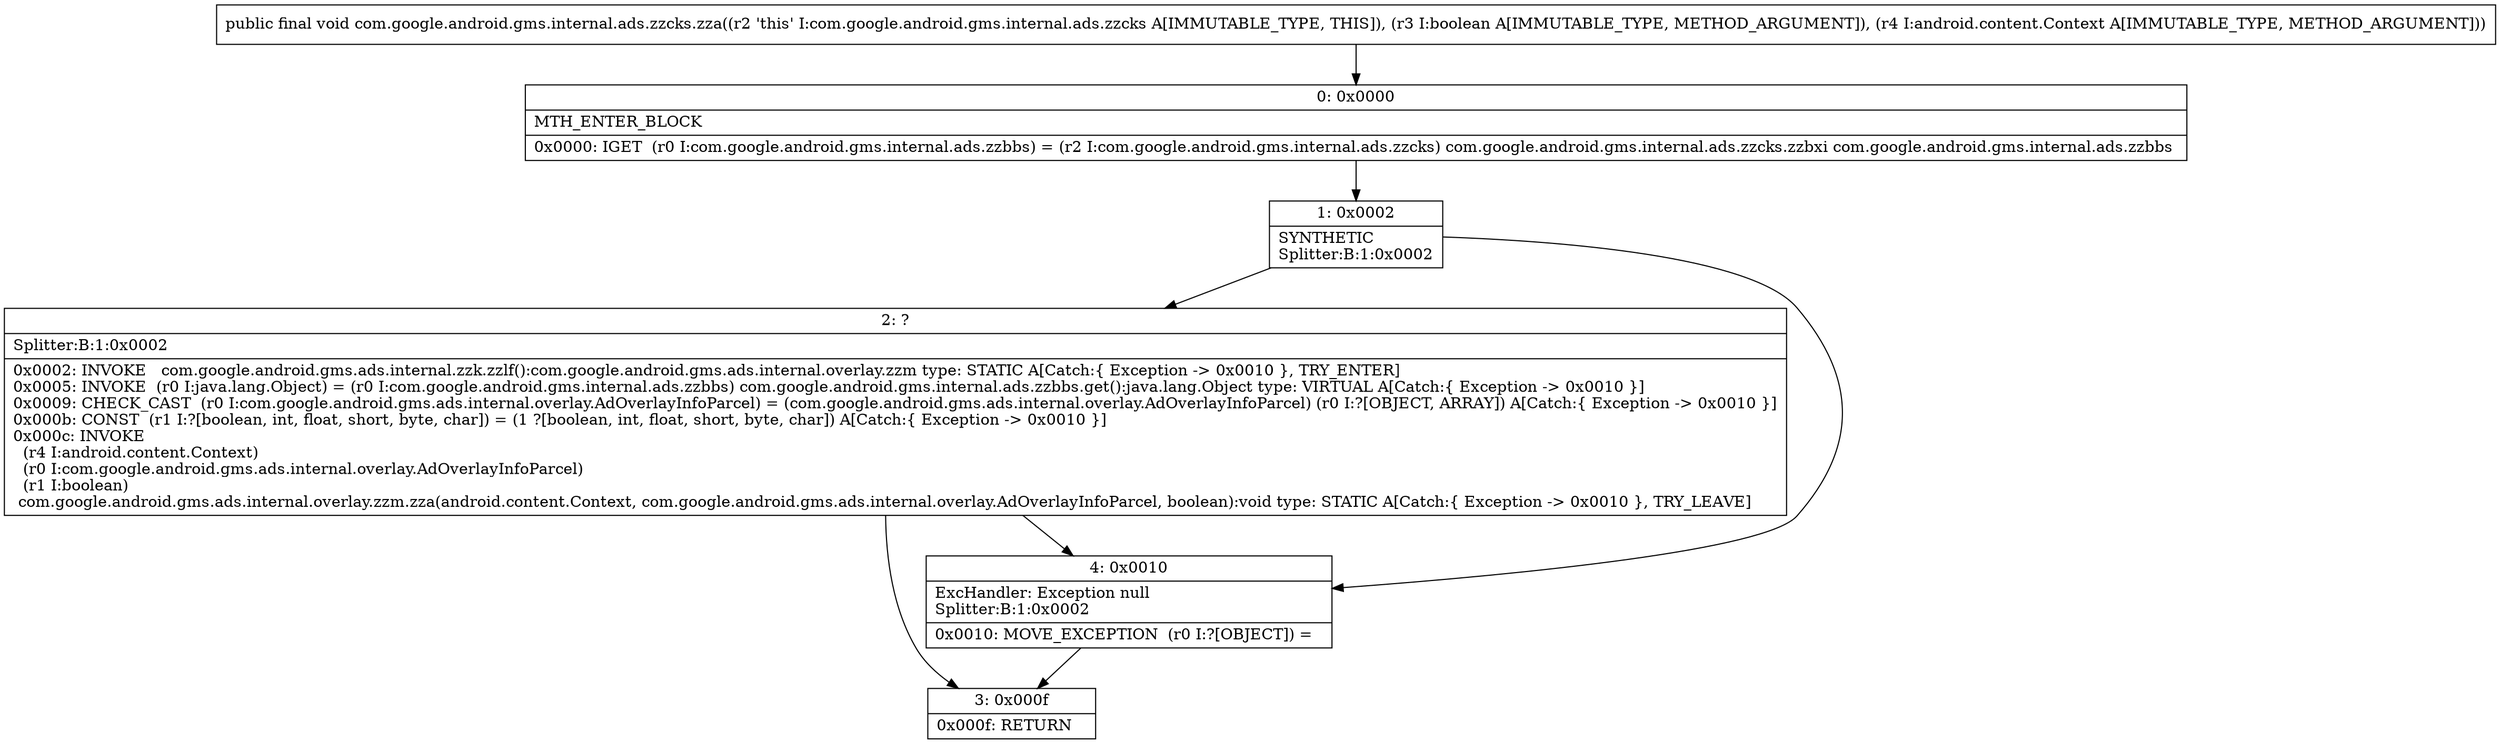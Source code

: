 digraph "CFG forcom.google.android.gms.internal.ads.zzcks.zza(ZLandroid\/content\/Context;)V" {
Node_0 [shape=record,label="{0\:\ 0x0000|MTH_ENTER_BLOCK\l|0x0000: IGET  (r0 I:com.google.android.gms.internal.ads.zzbbs) = (r2 I:com.google.android.gms.internal.ads.zzcks) com.google.android.gms.internal.ads.zzcks.zzbxi com.google.android.gms.internal.ads.zzbbs \l}"];
Node_1 [shape=record,label="{1\:\ 0x0002|SYNTHETIC\lSplitter:B:1:0x0002\l}"];
Node_2 [shape=record,label="{2\:\ ?|Splitter:B:1:0x0002\l|0x0002: INVOKE   com.google.android.gms.ads.internal.zzk.zzlf():com.google.android.gms.ads.internal.overlay.zzm type: STATIC A[Catch:\{ Exception \-\> 0x0010 \}, TRY_ENTER]\l0x0005: INVOKE  (r0 I:java.lang.Object) = (r0 I:com.google.android.gms.internal.ads.zzbbs) com.google.android.gms.internal.ads.zzbbs.get():java.lang.Object type: VIRTUAL A[Catch:\{ Exception \-\> 0x0010 \}]\l0x0009: CHECK_CAST  (r0 I:com.google.android.gms.ads.internal.overlay.AdOverlayInfoParcel) = (com.google.android.gms.ads.internal.overlay.AdOverlayInfoParcel) (r0 I:?[OBJECT, ARRAY]) A[Catch:\{ Exception \-\> 0x0010 \}]\l0x000b: CONST  (r1 I:?[boolean, int, float, short, byte, char]) = (1 ?[boolean, int, float, short, byte, char]) A[Catch:\{ Exception \-\> 0x0010 \}]\l0x000c: INVOKE  \l  (r4 I:android.content.Context)\l  (r0 I:com.google.android.gms.ads.internal.overlay.AdOverlayInfoParcel)\l  (r1 I:boolean)\l com.google.android.gms.ads.internal.overlay.zzm.zza(android.content.Context, com.google.android.gms.ads.internal.overlay.AdOverlayInfoParcel, boolean):void type: STATIC A[Catch:\{ Exception \-\> 0x0010 \}, TRY_LEAVE]\l}"];
Node_3 [shape=record,label="{3\:\ 0x000f|0x000f: RETURN   \l}"];
Node_4 [shape=record,label="{4\:\ 0x0010|ExcHandler: Exception null\lSplitter:B:1:0x0002\l|0x0010: MOVE_EXCEPTION  (r0 I:?[OBJECT]) =  \l}"];
MethodNode[shape=record,label="{public final void com.google.android.gms.internal.ads.zzcks.zza((r2 'this' I:com.google.android.gms.internal.ads.zzcks A[IMMUTABLE_TYPE, THIS]), (r3 I:boolean A[IMMUTABLE_TYPE, METHOD_ARGUMENT]), (r4 I:android.content.Context A[IMMUTABLE_TYPE, METHOD_ARGUMENT])) }"];
MethodNode -> Node_0;
Node_0 -> Node_1;
Node_1 -> Node_2;
Node_1 -> Node_4;
Node_2 -> Node_3;
Node_2 -> Node_4;
Node_4 -> Node_3;
}

